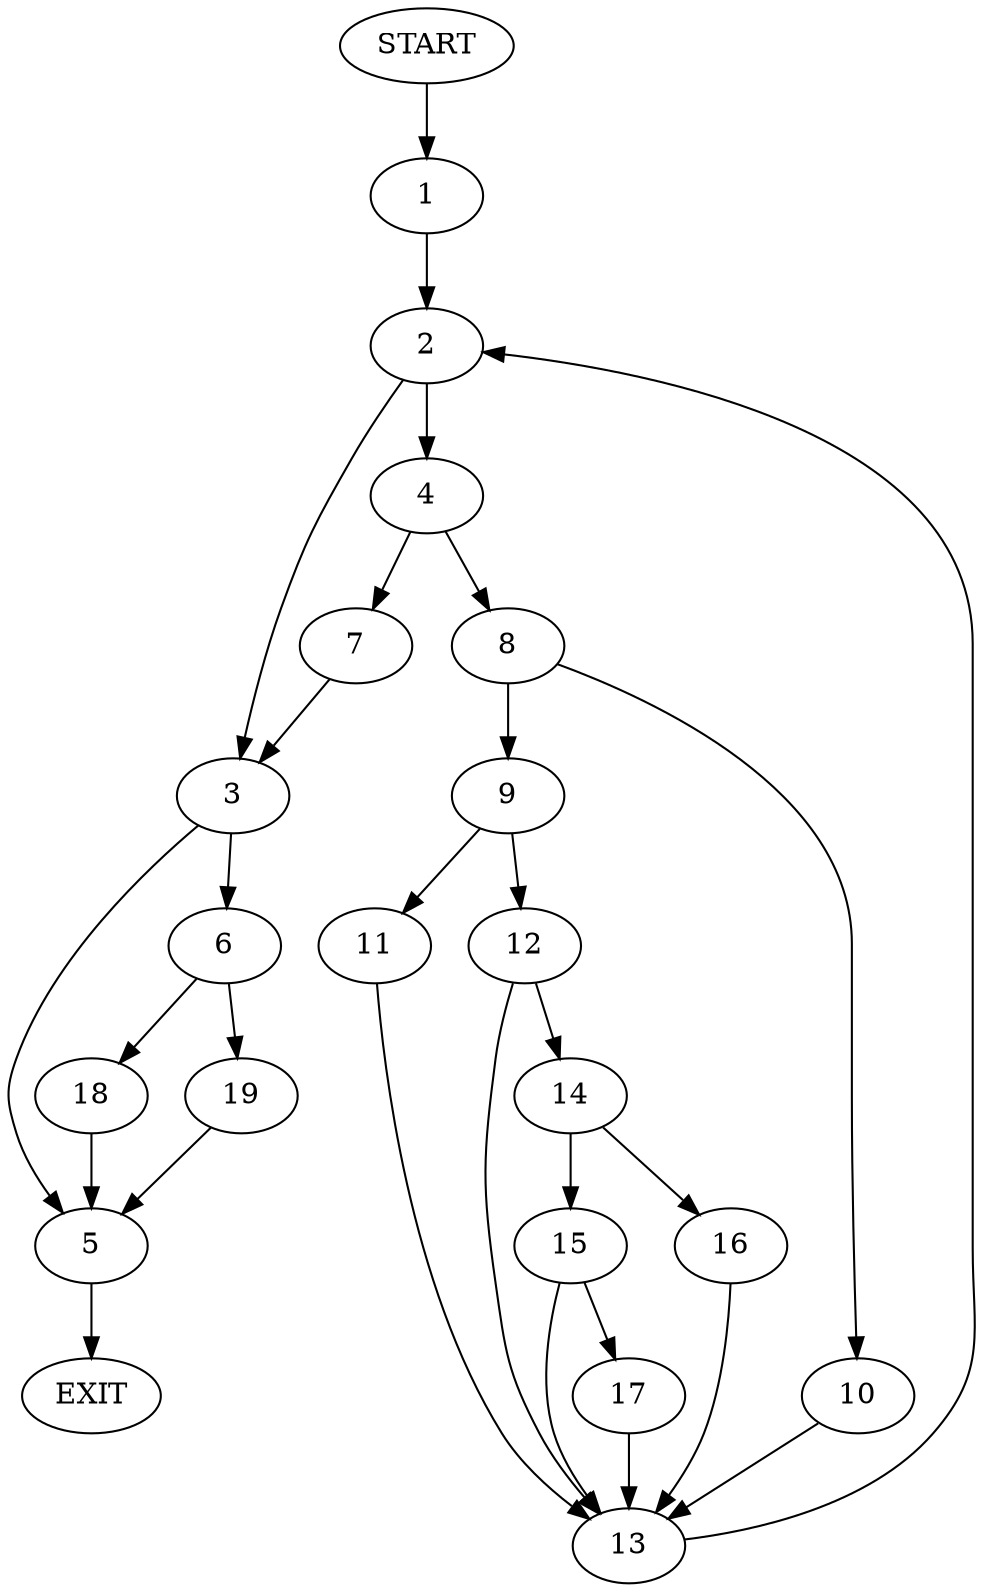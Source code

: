 digraph {
0 [label="START"]
20 [label="EXIT"]
0 -> 1
1 -> 2
2 -> 3
2 -> 4
3 -> 5
3 -> 6
4 -> 7
4 -> 8
8 -> 9
8 -> 10
7 -> 3
9 -> 11
9 -> 12
10 -> 13
13 -> 2
11 -> 13
12 -> 13
12 -> 14
14 -> 15
14 -> 16
15 -> 13
15 -> 17
16 -> 13
17 -> 13
6 -> 18
6 -> 19
5 -> 20
19 -> 5
18 -> 5
}
